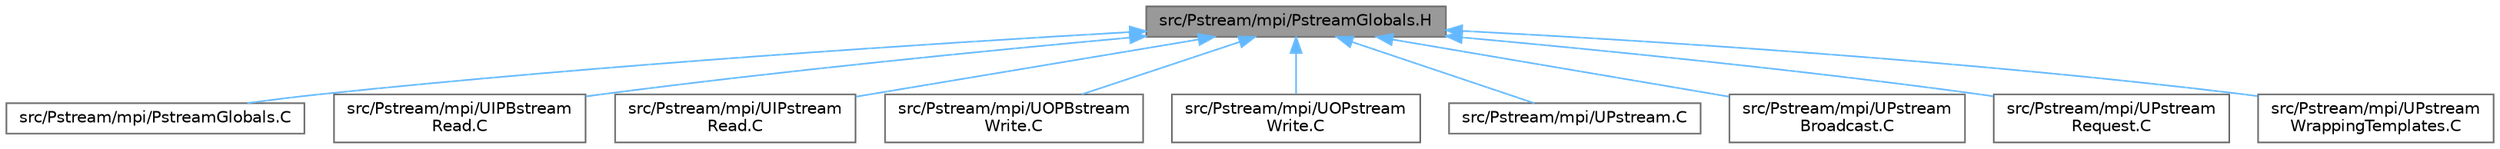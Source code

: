 digraph "src/Pstream/mpi/PstreamGlobals.H"
{
 // LATEX_PDF_SIZE
  bgcolor="transparent";
  edge [fontname=Helvetica,fontsize=10,labelfontname=Helvetica,labelfontsize=10];
  node [fontname=Helvetica,fontsize=10,shape=box,height=0.2,width=0.4];
  Node1 [id="Node000001",label="src/Pstream/mpi/PstreamGlobals.H",height=0.2,width=0.4,color="gray40", fillcolor="grey60", style="filled", fontcolor="black",tooltip=" "];
  Node1 -> Node2 [id="edge1_Node000001_Node000002",dir="back",color="steelblue1",style="solid",tooltip=" "];
  Node2 [id="Node000002",label="src/Pstream/mpi/PstreamGlobals.C",height=0.2,width=0.4,color="grey40", fillcolor="white", style="filled",URL="$PstreamGlobals_8C.html",tooltip=" "];
  Node1 -> Node3 [id="edge2_Node000001_Node000003",dir="back",color="steelblue1",style="solid",tooltip=" "];
  Node3 [id="Node000003",label="src/Pstream/mpi/UIPBstream\lRead.C",height=0.2,width=0.4,color="grey40", fillcolor="white", style="filled",URL="$mpi_2UIPBstreamRead_8C.html",tooltip=" "];
  Node1 -> Node4 [id="edge3_Node000001_Node000004",dir="back",color="steelblue1",style="solid",tooltip=" "];
  Node4 [id="Node000004",label="src/Pstream/mpi/UIPstream\lRead.C",height=0.2,width=0.4,color="grey40", fillcolor="white", style="filled",URL="$mpi_2UIPstreamRead_8C.html",tooltip=" "];
  Node1 -> Node5 [id="edge4_Node000001_Node000005",dir="back",color="steelblue1",style="solid",tooltip=" "];
  Node5 [id="Node000005",label="src/Pstream/mpi/UOPBstream\lWrite.C",height=0.2,width=0.4,color="grey40", fillcolor="white", style="filled",URL="$mpi_2UOPBstreamWrite_8C.html",tooltip=" "];
  Node1 -> Node6 [id="edge5_Node000001_Node000006",dir="back",color="steelblue1",style="solid",tooltip=" "];
  Node6 [id="Node000006",label="src/Pstream/mpi/UOPstream\lWrite.C",height=0.2,width=0.4,color="grey40", fillcolor="white", style="filled",URL="$mpi_2UOPstreamWrite_8C.html",tooltip=" "];
  Node1 -> Node7 [id="edge6_Node000001_Node000007",dir="back",color="steelblue1",style="solid",tooltip=" "];
  Node7 [id="Node000007",label="src/Pstream/mpi/UPstream.C",height=0.2,width=0.4,color="grey40", fillcolor="white", style="filled",URL="$Pstream_2mpi_2UPstream_8C.html",tooltip=" "];
  Node1 -> Node8 [id="edge7_Node000001_Node000008",dir="back",color="steelblue1",style="solid",tooltip=" "];
  Node8 [id="Node000008",label="src/Pstream/mpi/UPstream\lBroadcast.C",height=0.2,width=0.4,color="grey40", fillcolor="white", style="filled",URL="$mpi_2UPstreamBroadcast_8C.html",tooltip=" "];
  Node1 -> Node9 [id="edge8_Node000001_Node000009",dir="back",color="steelblue1",style="solid",tooltip=" "];
  Node9 [id="Node000009",label="src/Pstream/mpi/UPstream\lRequest.C",height=0.2,width=0.4,color="grey40", fillcolor="white", style="filled",URL="$mpi_2UPstreamRequest_8C.html",tooltip=" "];
  Node1 -> Node10 [id="edge9_Node000001_Node000010",dir="back",color="steelblue1",style="solid",tooltip=" "];
  Node10 [id="Node000010",label="src/Pstream/mpi/UPstream\lWrappingTemplates.C",height=0.2,width=0.4,color="grey40", fillcolor="white", style="filled",URL="$UPstreamWrappingTemplates_8C.html",tooltip=" "];
}
